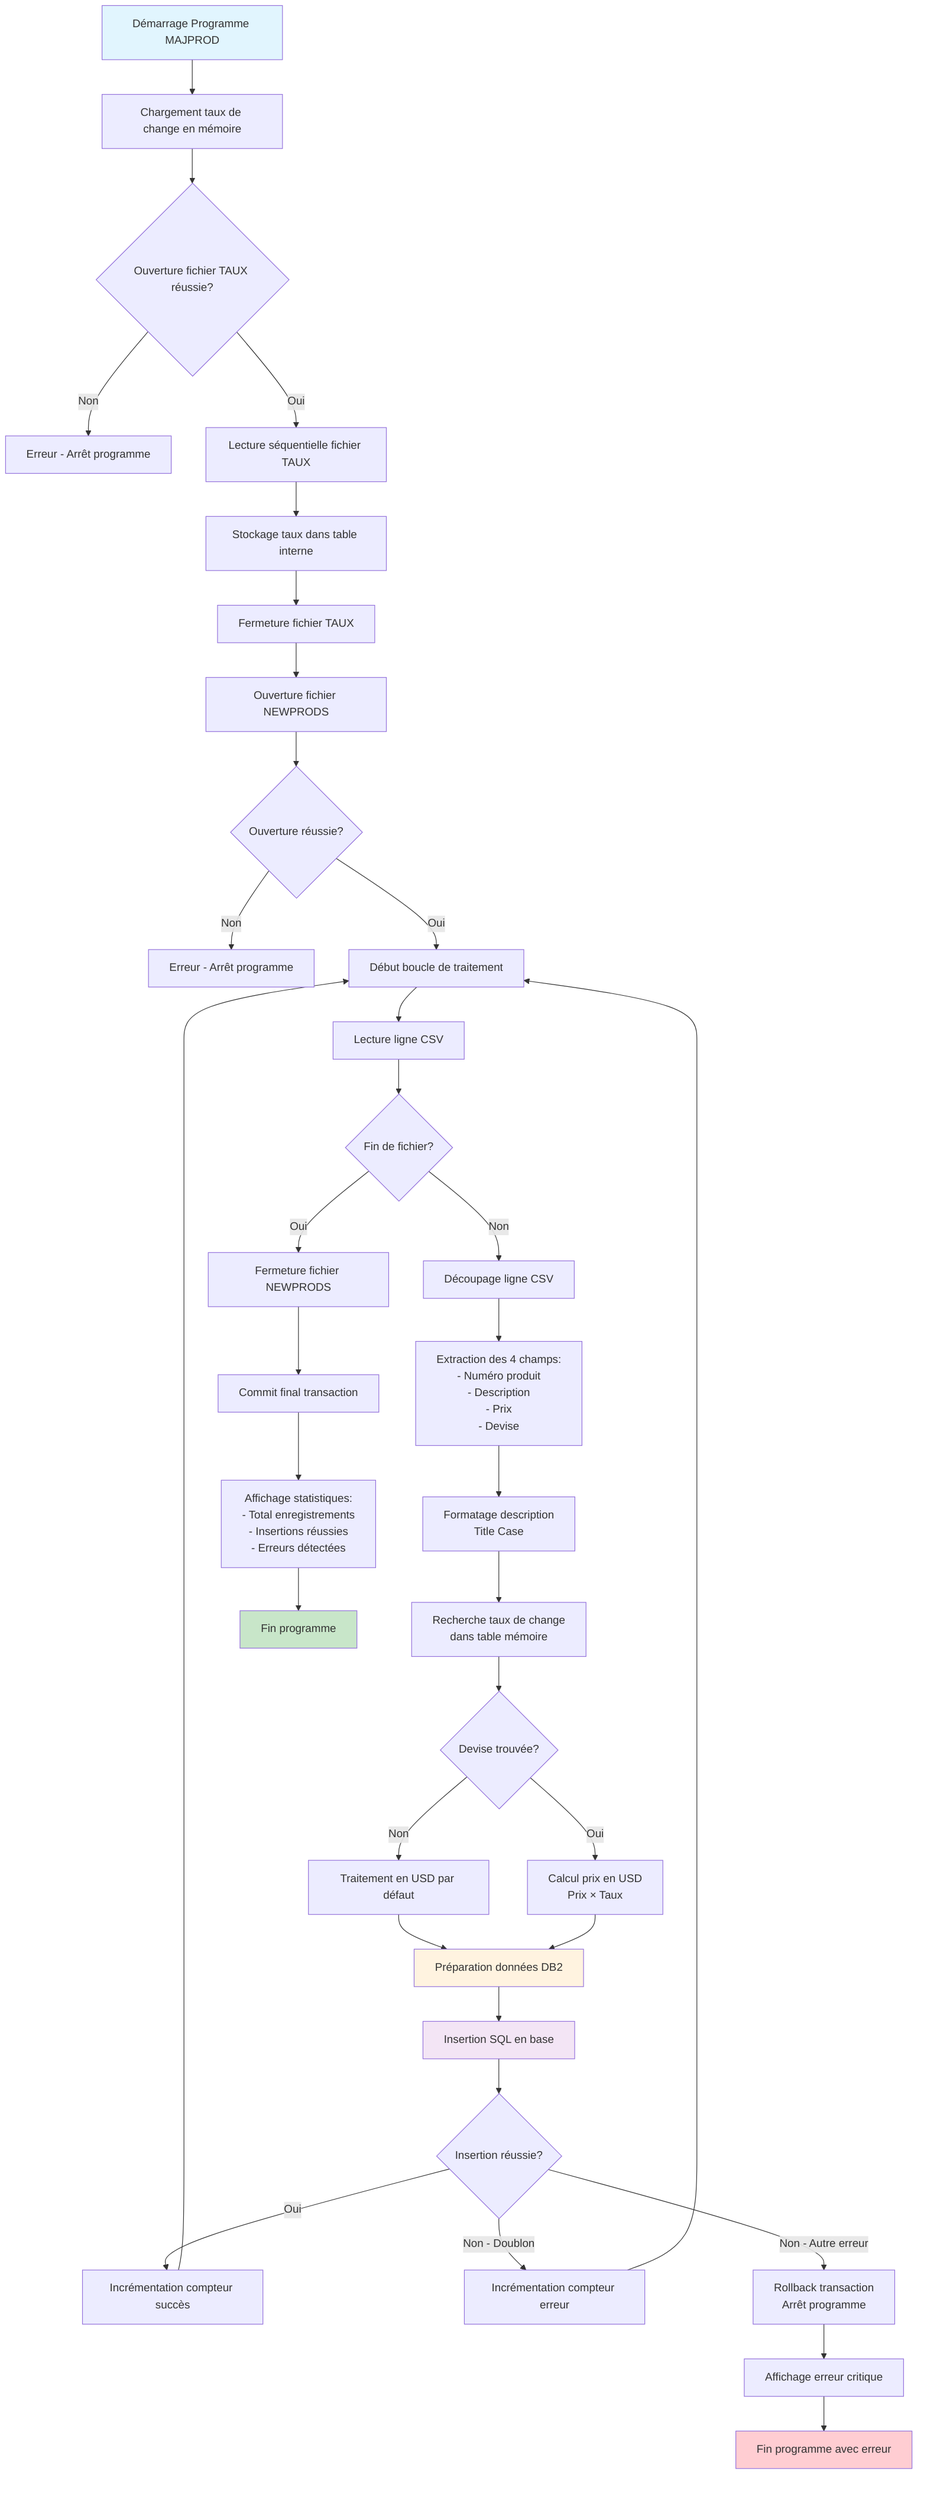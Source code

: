 flowchart TD
    A[Démarrage Programme MAJPROD] --> B[Chargement taux de change en mémoire]
    B --> C{Ouverture fichier TAUX réussie?}
    C -->|Non| D[Erreur - Arrêt programme]
    C -->|Oui| E[Lecture séquentielle fichier TAUX]
    E --> F[Stockage taux dans table interne]
    F --> G[Fermeture fichier TAUX]
    
    G --> H[Ouverture fichier NEWPRODS]
    H --> I{Ouverture réussie?}
    I -->|Non| J[Erreur - Arrêt programme]
    I -->|Oui| K[Début boucle de traitement]
    
    K --> L[Lecture ligne CSV]
    L --> M{Fin de fichier?}
    M -->|Oui| N[Fermeture fichier NEWPRODS]
    M -->|Non| O[Découpage ligne CSV]
    
    O --> P[Extraction des 4 champs:<br/>- Numéro produit<br/>- Description<br/>- Prix<br/>- Devise]
    P --> Q[Formatage description<br/>Title Case]
    Q --> R[Recherche taux de change<br/>dans table mémoire]
    
    R --> S{Devise trouvée?}
    S -->|Non| T[Traitement en USD par défaut]
    S -->|Oui| U[Calcul prix en USD<br/>Prix × Taux]
    
    T --> V[Préparation données DB2]
    U --> V
    V --> W[Insertion SQL en base]
    
    W --> X{Insertion réussie?}
    X -->|Oui| Y[Incrémentation compteur succès]
    X -->|Non - Doublon| Z[Incrémentation compteur erreur]
    X -->|Non - Autre erreur| AA[Rollback transaction<br/>Arrêt programme]
    
    Y --> K
    Z --> K
    
    N --> BB[Commit final transaction]
    BB --> CC[Affichage statistiques:<br/>- Total enregistrements<br/>- Insertions réussies<br/>- Erreurs détectées]
    CC --> DD[Fin programme]
    
    AA --> EE[Affichage erreur critique]
    EE --> FF[Fin programme avec erreur]
    
    style A fill:#e1f5fe
    style DD fill:#c8e6c9
    style FF fill:#ffcdd2
    style V fill:#fff3e0
    style W fill:#f3e5f5